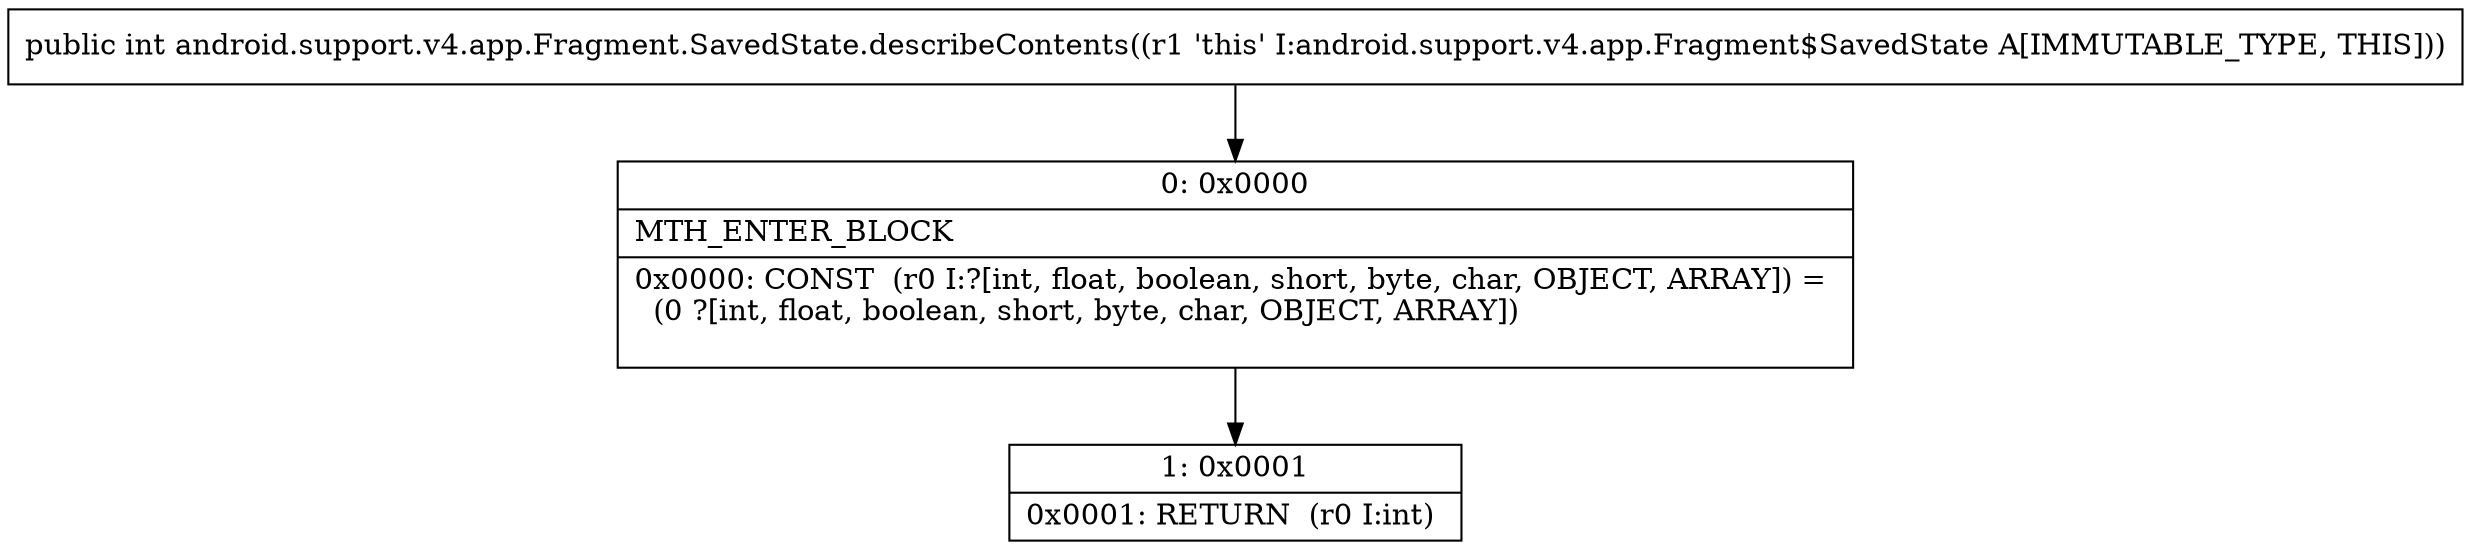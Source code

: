 digraph "CFG forandroid.support.v4.app.Fragment.SavedState.describeContents()I" {
Node_0 [shape=record,label="{0\:\ 0x0000|MTH_ENTER_BLOCK\l|0x0000: CONST  (r0 I:?[int, float, boolean, short, byte, char, OBJECT, ARRAY]) = \l  (0 ?[int, float, boolean, short, byte, char, OBJECT, ARRAY])\l \l}"];
Node_1 [shape=record,label="{1\:\ 0x0001|0x0001: RETURN  (r0 I:int) \l}"];
MethodNode[shape=record,label="{public int android.support.v4.app.Fragment.SavedState.describeContents((r1 'this' I:android.support.v4.app.Fragment$SavedState A[IMMUTABLE_TYPE, THIS])) }"];
MethodNode -> Node_0;
Node_0 -> Node_1;
}

